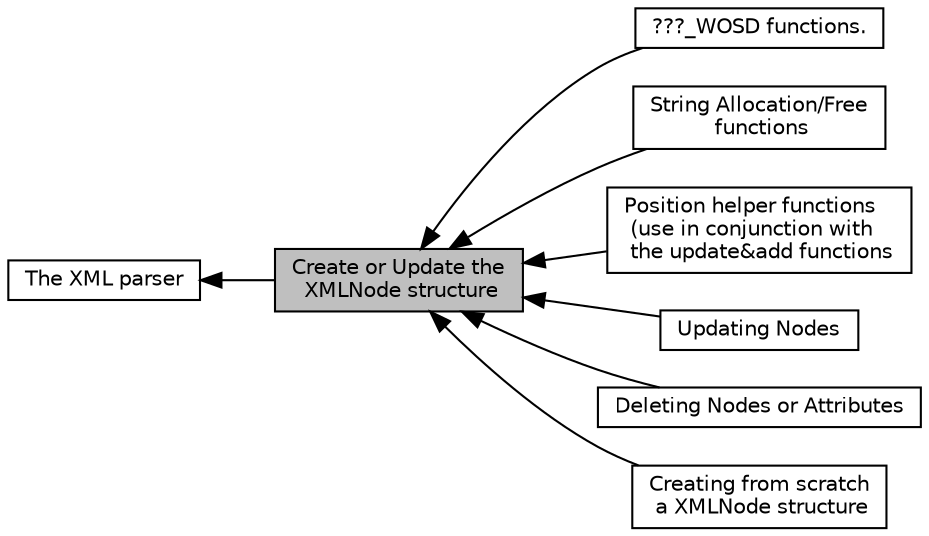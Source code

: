 digraph "Create or Update the XMLNode structure"
{
  edge [fontname="Helvetica",fontsize="10",labelfontname="Helvetica",labelfontsize="10"];
  node [fontname="Helvetica",fontsize="10",shape=box];
  rankdir=LR;
  Node6 [label="???_WOSD functions.",height=0.2,width=0.4,color="black", fillcolor="white", style="filled",URL="$group__xml_w_o_s_d.html",tooltip=" "];
  Node1 [label="Create or Update the\l XMLNode structure",height=0.2,width=0.4,color="black", fillcolor="grey75", style="filled", fontcolor="black",tooltip=" "];
  Node8 [label="String Allocation/Free\l functions",height=0.2,width=0.4,color="black", fillcolor="white", style="filled",URL="$group___string_alloc.html",tooltip=" "];
  Node7 [label="Position helper functions\l (use in conjunction with\l the update&add functions",height=0.2,width=0.4,color="black", fillcolor="white", style="filled",URL="$group__xml_position.html",tooltip=" "];
  Node4 [label="Updating Nodes",height=0.2,width=0.4,color="black", fillcolor="white", style="filled",URL="$group__xml_update.html",tooltip=" "];
  Node2 [label="The XML parser",height=0.2,width=0.4,color="black", fillcolor="white", style="filled",URL="$group___x_m_l_parser_general.html",tooltip=" "];
  Node5 [label="Deleting Nodes or Attributes",height=0.2,width=0.4,color="black", fillcolor="white", style="filled",URL="$group__xml_delete.html",tooltip=" "];
  Node3 [label="Creating from scratch\l a XMLNode structure",height=0.2,width=0.4,color="black", fillcolor="white", style="filled",URL="$group__creation.html",tooltip=" "];
  Node2->Node1 [shape=plaintext, dir="back", style="solid"];
  Node1->Node3 [shape=plaintext, dir="back", style="solid"];
  Node1->Node4 [shape=plaintext, dir="back", style="solid"];
  Node1->Node5 [shape=plaintext, dir="back", style="solid"];
  Node1->Node6 [shape=plaintext, dir="back", style="solid"];
  Node1->Node7 [shape=plaintext, dir="back", style="solid"];
  Node1->Node8 [shape=plaintext, dir="back", style="solid"];
}
